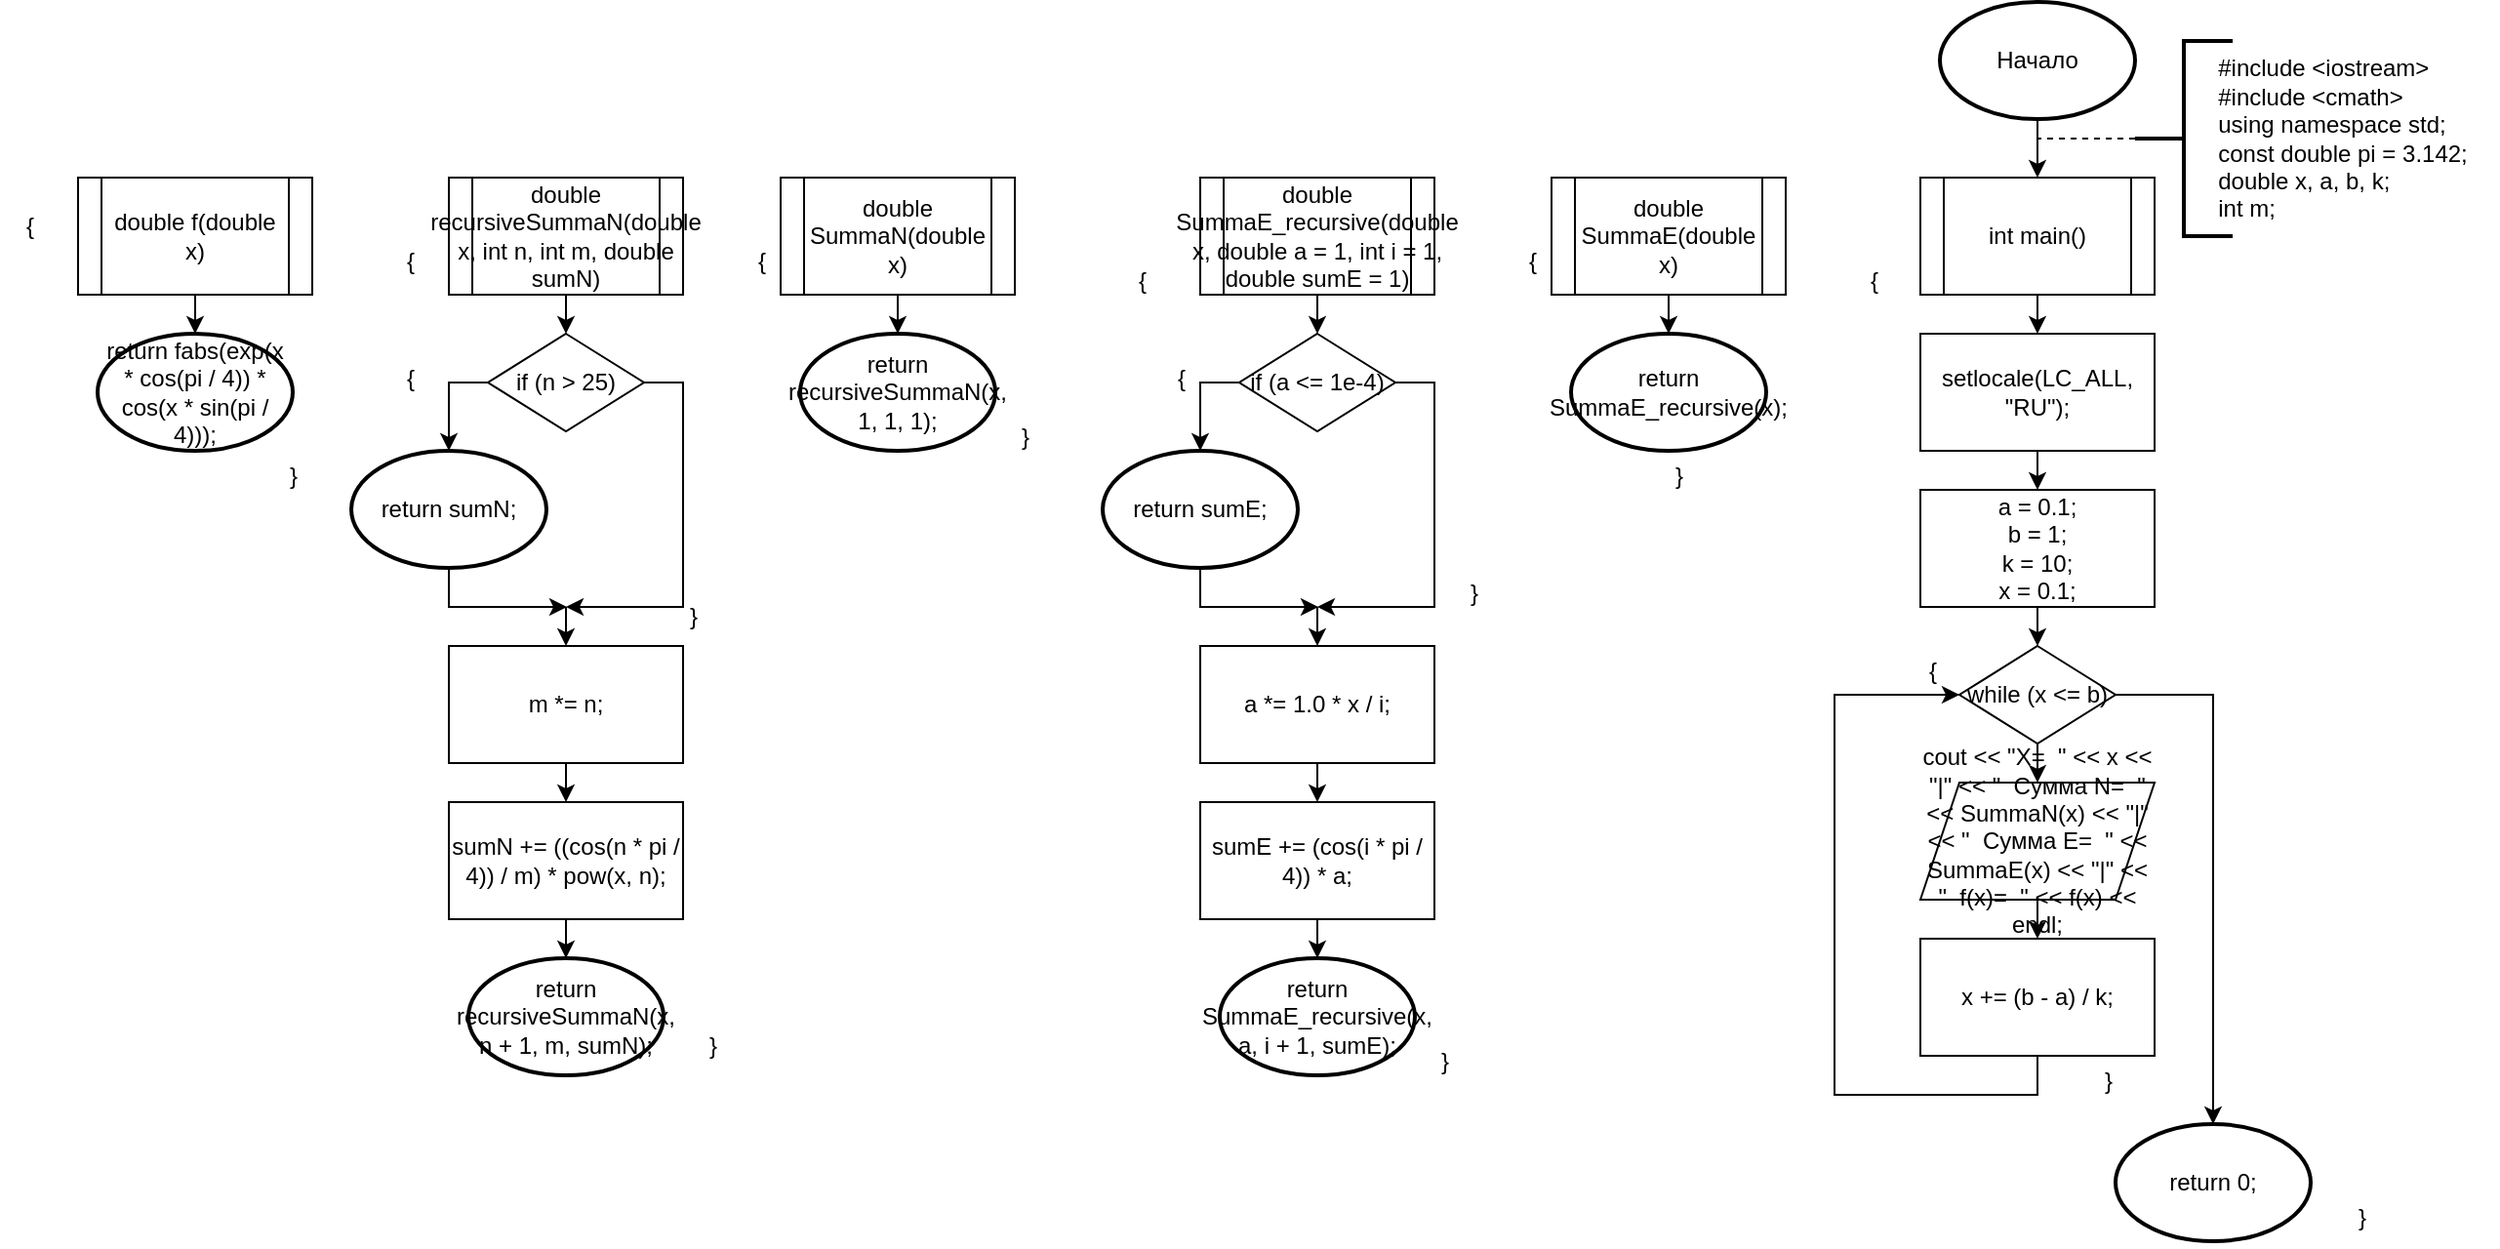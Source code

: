 <mxfile version="25.0.2">
  <diagram name="Страница — 1" id="UCXHp9YAcykKcjA87ikl">
    <mxGraphModel dx="2117" dy="717" grid="1" gridSize="10" guides="1" tooltips="1" connect="1" arrows="1" fold="1" page="1" pageScale="1" pageWidth="827" pageHeight="1169" math="0" shadow="0">
      <root>
        <mxCell id="0" />
        <mxCell id="1" parent="0" />
        <mxCell id="BsxrMvfNn_mnEMPm_ctR-7" style="edgeStyle=orthogonalEdgeStyle;rounded=0;orthogonalLoop=1;jettySize=auto;html=1;exitX=0.5;exitY=1;exitDx=0;exitDy=0;exitPerimeter=0;entryX=0.5;entryY=0;entryDx=0;entryDy=0;" edge="1" parent="1" source="BsxrMvfNn_mnEMPm_ctR-1" target="BsxrMvfNn_mnEMPm_ctR-6">
          <mxGeometry relative="1" as="geometry" />
        </mxCell>
        <mxCell id="BsxrMvfNn_mnEMPm_ctR-1" value="Начало" style="strokeWidth=2;html=1;shape=mxgraph.flowchart.start_1;whiteSpace=wrap;" vertex="1" parent="1">
          <mxGeometry x="364" y="10" width="100" height="60" as="geometry" />
        </mxCell>
        <mxCell id="BsxrMvfNn_mnEMPm_ctR-2" value="" style="strokeWidth=2;html=1;shape=mxgraph.flowchart.annotation_2;align=left;labelPosition=right;pointerEvents=1;" vertex="1" parent="1">
          <mxGeometry x="464" y="30" width="50" height="100" as="geometry" />
        </mxCell>
        <mxCell id="BsxrMvfNn_mnEMPm_ctR-4" value="&lt;div style=&quot;text-align: justify;&quot;&gt;#include &amp;lt;iostream&amp;gt;&lt;/div&gt;&lt;div style=&quot;text-align: justify;&quot;&gt;#include &amp;lt;cmath&amp;gt;&lt;/div&gt;&lt;div style=&quot;text-align: justify;&quot;&gt;using namespace std;&lt;/div&gt;&lt;div style=&quot;text-align: justify;&quot;&gt;const double pi = 3.142;&lt;/div&gt;&lt;div style=&quot;text-align: justify;&quot;&gt;&lt;div&gt;double x, a, b, k;&lt;/div&gt;&lt;div&gt;int m;&lt;/div&gt;&lt;/div&gt;" style="text;html=1;align=center;verticalAlign=middle;resizable=0;points=[];autosize=1;strokeColor=none;fillColor=none;" vertex="1" parent="1">
          <mxGeometry x="490" y="30" width="160" height="100" as="geometry" />
        </mxCell>
        <mxCell id="BsxrMvfNn_mnEMPm_ctR-5" value="" style="endArrow=none;dashed=1;html=1;rounded=0;entryX=0.5;entryY=1;entryDx=0;entryDy=0;entryPerimeter=0;exitX=0;exitY=0.5;exitDx=0;exitDy=0;exitPerimeter=0;" edge="1" parent="1" source="BsxrMvfNn_mnEMPm_ctR-2" target="BsxrMvfNn_mnEMPm_ctR-1">
          <mxGeometry width="50" height="50" relative="1" as="geometry">
            <mxPoint x="380" y="160" as="sourcePoint" />
            <mxPoint x="430" y="110" as="targetPoint" />
            <Array as="points">
              <mxPoint x="414" y="80" />
            </Array>
          </mxGeometry>
        </mxCell>
        <mxCell id="BsxrMvfNn_mnEMPm_ctR-12" style="edgeStyle=orthogonalEdgeStyle;rounded=0;orthogonalLoop=1;jettySize=auto;html=1;exitX=0.5;exitY=1;exitDx=0;exitDy=0;entryX=0.5;entryY=0;entryDx=0;entryDy=0;" edge="1" parent="1" source="BsxrMvfNn_mnEMPm_ctR-6" target="BsxrMvfNn_mnEMPm_ctR-8">
          <mxGeometry relative="1" as="geometry" />
        </mxCell>
        <mxCell id="BsxrMvfNn_mnEMPm_ctR-6" value="int main()" style="shape=process;whiteSpace=wrap;html=1;backgroundOutline=1;" vertex="1" parent="1">
          <mxGeometry x="354" y="100" width="120" height="60" as="geometry" />
        </mxCell>
        <mxCell id="BsxrMvfNn_mnEMPm_ctR-13" style="edgeStyle=orthogonalEdgeStyle;rounded=0;orthogonalLoop=1;jettySize=auto;html=1;exitX=0.5;exitY=1;exitDx=0;exitDy=0;entryX=0.5;entryY=0;entryDx=0;entryDy=0;" edge="1" parent="1" source="BsxrMvfNn_mnEMPm_ctR-8" target="BsxrMvfNn_mnEMPm_ctR-9">
          <mxGeometry relative="1" as="geometry" />
        </mxCell>
        <mxCell id="BsxrMvfNn_mnEMPm_ctR-8" value="setlocale(LC_ALL, &quot;RU&quot;);" style="rounded=0;whiteSpace=wrap;html=1;" vertex="1" parent="1">
          <mxGeometry x="354" y="180" width="120" height="60" as="geometry" />
        </mxCell>
        <mxCell id="BsxrMvfNn_mnEMPm_ctR-14" style="edgeStyle=orthogonalEdgeStyle;rounded=0;orthogonalLoop=1;jettySize=auto;html=1;exitX=0.5;exitY=1;exitDx=0;exitDy=0;entryX=0.5;entryY=0;entryDx=0;entryDy=0;" edge="1" parent="1" source="BsxrMvfNn_mnEMPm_ctR-9" target="BsxrMvfNn_mnEMPm_ctR-11">
          <mxGeometry relative="1" as="geometry" />
        </mxCell>
        <mxCell id="BsxrMvfNn_mnEMPm_ctR-9" value="&lt;div&gt;a = 0.1;&lt;/div&gt;&lt;div&gt;b = 1;&lt;/div&gt;&lt;div&gt;k = 10;&lt;/div&gt;&lt;div&gt;x = 0.1;&lt;/div&gt;" style="rounded=0;whiteSpace=wrap;html=1;" vertex="1" parent="1">
          <mxGeometry x="354" y="260" width="120" height="60" as="geometry" />
        </mxCell>
        <mxCell id="BsxrMvfNn_mnEMPm_ctR-18" style="edgeStyle=orthogonalEdgeStyle;rounded=0;orthogonalLoop=1;jettySize=auto;html=1;exitX=0.5;exitY=1;exitDx=0;exitDy=0;entryX=0.5;entryY=0;entryDx=0;entryDy=0;" edge="1" parent="1" source="BsxrMvfNn_mnEMPm_ctR-11" target="BsxrMvfNn_mnEMPm_ctR-15">
          <mxGeometry relative="1" as="geometry" />
        </mxCell>
        <mxCell id="BsxrMvfNn_mnEMPm_ctR-11" value="while (x &amp;lt;= b)" style="rhombus;whiteSpace=wrap;html=1;" vertex="1" parent="1">
          <mxGeometry x="374" y="340" width="80" height="50" as="geometry" />
        </mxCell>
        <mxCell id="BsxrMvfNn_mnEMPm_ctR-19" style="edgeStyle=orthogonalEdgeStyle;rounded=0;orthogonalLoop=1;jettySize=auto;html=1;exitX=0.5;exitY=1;exitDx=0;exitDy=0;entryX=0.5;entryY=0;entryDx=0;entryDy=0;" edge="1" parent="1" source="BsxrMvfNn_mnEMPm_ctR-15" target="BsxrMvfNn_mnEMPm_ctR-16">
          <mxGeometry relative="1" as="geometry" />
        </mxCell>
        <mxCell id="BsxrMvfNn_mnEMPm_ctR-15" value="cout &amp;lt;&amp;lt; &quot;X=&amp;nbsp; &quot; &amp;lt;&amp;lt; x &amp;lt;&amp;lt; &quot;|&quot; &amp;lt;&amp;lt; &quot;&amp;nbsp; Сумма N=&amp;nbsp; &quot; &amp;lt;&amp;lt; SummaN(x) &amp;lt;&amp;lt; &quot;|&quot; &amp;lt;&amp;lt; &quot;&amp;nbsp; Сумма E=&amp;nbsp; &quot; &amp;lt;&amp;lt; SummaE(x) &amp;lt;&amp;lt; &quot;|&quot; &amp;lt;&amp;lt; &quot;&amp;nbsp; f(x)=&amp;nbsp; &quot; &amp;lt;&amp;lt; f(x) &amp;lt;&amp;lt; endl;" style="shape=parallelogram;perimeter=parallelogramPerimeter;whiteSpace=wrap;html=1;fixedSize=1;" vertex="1" parent="1">
          <mxGeometry x="354" y="410" width="120" height="60" as="geometry" />
        </mxCell>
        <mxCell id="BsxrMvfNn_mnEMPm_ctR-17" style="edgeStyle=orthogonalEdgeStyle;rounded=0;orthogonalLoop=1;jettySize=auto;html=1;exitX=0.5;exitY=1;exitDx=0;exitDy=0;entryX=0;entryY=0.5;entryDx=0;entryDy=0;" edge="1" parent="1" source="BsxrMvfNn_mnEMPm_ctR-16" target="BsxrMvfNn_mnEMPm_ctR-11">
          <mxGeometry relative="1" as="geometry">
            <Array as="points">
              <mxPoint x="414" y="570" />
              <mxPoint x="310" y="570" />
              <mxPoint x="310" y="365" />
            </Array>
          </mxGeometry>
        </mxCell>
        <mxCell id="BsxrMvfNn_mnEMPm_ctR-16" value="x += (b - a) / k;" style="rounded=0;whiteSpace=wrap;html=1;" vertex="1" parent="1">
          <mxGeometry x="354" y="490" width="120" height="60" as="geometry" />
        </mxCell>
        <mxCell id="BsxrMvfNn_mnEMPm_ctR-20" value="return 0;" style="strokeWidth=2;html=1;shape=mxgraph.flowchart.start_1;whiteSpace=wrap;" vertex="1" parent="1">
          <mxGeometry x="454" y="585" width="100" height="60" as="geometry" />
        </mxCell>
        <mxCell id="BsxrMvfNn_mnEMPm_ctR-21" style="edgeStyle=orthogonalEdgeStyle;rounded=0;orthogonalLoop=1;jettySize=auto;html=1;exitX=1;exitY=0.5;exitDx=0;exitDy=0;entryX=0.5;entryY=0;entryDx=0;entryDy=0;entryPerimeter=0;" edge="1" parent="1" source="BsxrMvfNn_mnEMPm_ctR-11" target="BsxrMvfNn_mnEMPm_ctR-20">
          <mxGeometry relative="1" as="geometry" />
        </mxCell>
        <mxCell id="BsxrMvfNn_mnEMPm_ctR-23" value="double SummaE(double x)" style="shape=process;whiteSpace=wrap;html=1;backgroundOutline=1;" vertex="1" parent="1">
          <mxGeometry x="165" y="100" width="120" height="60" as="geometry" />
        </mxCell>
        <mxCell id="BsxrMvfNn_mnEMPm_ctR-26" value="return SummaE_recursive(x);" style="strokeWidth=2;html=1;shape=mxgraph.flowchart.start_1;whiteSpace=wrap;" vertex="1" parent="1">
          <mxGeometry x="175" y="180" width="100" height="60" as="geometry" />
        </mxCell>
        <mxCell id="BsxrMvfNn_mnEMPm_ctR-27" style="edgeStyle=orthogonalEdgeStyle;rounded=0;orthogonalLoop=1;jettySize=auto;html=1;exitX=0.5;exitY=1;exitDx=0;exitDy=0;entryX=0.5;entryY=0;entryDx=0;entryDy=0;entryPerimeter=0;" edge="1" parent="1" source="BsxrMvfNn_mnEMPm_ctR-23" target="BsxrMvfNn_mnEMPm_ctR-26">
          <mxGeometry relative="1" as="geometry" />
        </mxCell>
        <mxCell id="BsxrMvfNn_mnEMPm_ctR-34" style="edgeStyle=orthogonalEdgeStyle;rounded=0;orthogonalLoop=1;jettySize=auto;html=1;exitX=0.5;exitY=1;exitDx=0;exitDy=0;entryX=0.5;entryY=0;entryDx=0;entryDy=0;" edge="1" parent="1" source="BsxrMvfNn_mnEMPm_ctR-29" target="BsxrMvfNn_mnEMPm_ctR-33">
          <mxGeometry relative="1" as="geometry" />
        </mxCell>
        <mxCell id="BsxrMvfNn_mnEMPm_ctR-29" value="double SummaE_recursive(double x, double a = 1, int i = 1, double sumE = 1)" style="shape=process;whiteSpace=wrap;html=1;backgroundOutline=1;" vertex="1" parent="1">
          <mxGeometry x="-15" y="100" width="120" height="60" as="geometry" />
        </mxCell>
        <mxCell id="BsxrMvfNn_mnEMPm_ctR-38" style="edgeStyle=orthogonalEdgeStyle;rounded=0;orthogonalLoop=1;jettySize=auto;html=1;exitX=1;exitY=0.5;exitDx=0;exitDy=0;" edge="1" parent="1" source="BsxrMvfNn_mnEMPm_ctR-33">
          <mxGeometry relative="1" as="geometry">
            <mxPoint x="45" y="320" as="targetPoint" />
            <Array as="points">
              <mxPoint x="105" y="205" />
              <mxPoint x="105" y="320" />
            </Array>
          </mxGeometry>
        </mxCell>
        <mxCell id="BsxrMvfNn_mnEMPm_ctR-33" value="if (a &amp;lt;= 1e-4)" style="rhombus;whiteSpace=wrap;html=1;" vertex="1" parent="1">
          <mxGeometry x="5" y="180" width="80" height="50" as="geometry" />
        </mxCell>
        <mxCell id="BsxrMvfNn_mnEMPm_ctR-37" style="edgeStyle=orthogonalEdgeStyle;rounded=0;orthogonalLoop=1;jettySize=auto;html=1;exitX=0.5;exitY=1;exitDx=0;exitDy=0;exitPerimeter=0;" edge="1" parent="1" source="BsxrMvfNn_mnEMPm_ctR-35">
          <mxGeometry relative="1" as="geometry">
            <mxPoint x="45" y="320" as="targetPoint" />
          </mxGeometry>
        </mxCell>
        <mxCell id="BsxrMvfNn_mnEMPm_ctR-35" value="return sumE;" style="strokeWidth=2;html=1;shape=mxgraph.flowchart.start_1;whiteSpace=wrap;" vertex="1" parent="1">
          <mxGeometry x="-65" y="240" width="100" height="60" as="geometry" />
        </mxCell>
        <mxCell id="BsxrMvfNn_mnEMPm_ctR-36" style="edgeStyle=orthogonalEdgeStyle;rounded=0;orthogonalLoop=1;jettySize=auto;html=1;exitX=0;exitY=0.5;exitDx=0;exitDy=0;entryX=0.5;entryY=0;entryDx=0;entryDy=0;entryPerimeter=0;" edge="1" parent="1" source="BsxrMvfNn_mnEMPm_ctR-33" target="BsxrMvfNn_mnEMPm_ctR-35">
          <mxGeometry relative="1" as="geometry" />
        </mxCell>
        <mxCell id="BsxrMvfNn_mnEMPm_ctR-43" style="edgeStyle=orthogonalEdgeStyle;rounded=0;orthogonalLoop=1;jettySize=auto;html=1;exitX=0.5;exitY=1;exitDx=0;exitDy=0;entryX=0.5;entryY=0;entryDx=0;entryDy=0;" edge="1" parent="1" source="BsxrMvfNn_mnEMPm_ctR-39" target="BsxrMvfNn_mnEMPm_ctR-40">
          <mxGeometry relative="1" as="geometry" />
        </mxCell>
        <mxCell id="BsxrMvfNn_mnEMPm_ctR-39" value="a *= 1.0 * x / i;" style="rounded=0;whiteSpace=wrap;html=1;" vertex="1" parent="1">
          <mxGeometry x="-15" y="340" width="120" height="60" as="geometry" />
        </mxCell>
        <mxCell id="BsxrMvfNn_mnEMPm_ctR-40" value="sumE += (cos(i * pi / 4)) * a;" style="rounded=0;whiteSpace=wrap;html=1;" vertex="1" parent="1">
          <mxGeometry x="-15" y="420" width="120" height="60" as="geometry" />
        </mxCell>
        <mxCell id="BsxrMvfNn_mnEMPm_ctR-41" value="return SummaE_recursive(x, a, i + 1, sumE);" style="strokeWidth=2;html=1;shape=mxgraph.flowchart.start_1;whiteSpace=wrap;" vertex="1" parent="1">
          <mxGeometry x="-5" y="500" width="100" height="60" as="geometry" />
        </mxCell>
        <mxCell id="BsxrMvfNn_mnEMPm_ctR-42" value="" style="endArrow=classic;html=1;rounded=0;entryX=0.5;entryY=0;entryDx=0;entryDy=0;" edge="1" parent="1" target="BsxrMvfNn_mnEMPm_ctR-39">
          <mxGeometry width="50" height="50" relative="1" as="geometry">
            <mxPoint x="45" y="320" as="sourcePoint" />
            <mxPoint x="95" y="280" as="targetPoint" />
          </mxGeometry>
        </mxCell>
        <mxCell id="BsxrMvfNn_mnEMPm_ctR-44" style="edgeStyle=orthogonalEdgeStyle;rounded=0;orthogonalLoop=1;jettySize=auto;html=1;exitX=0.5;exitY=1;exitDx=0;exitDy=0;entryX=0.5;entryY=0;entryDx=0;entryDy=0;entryPerimeter=0;" edge="1" parent="1" source="BsxrMvfNn_mnEMPm_ctR-40" target="BsxrMvfNn_mnEMPm_ctR-41">
          <mxGeometry relative="1" as="geometry" />
        </mxCell>
        <mxCell id="BsxrMvfNn_mnEMPm_ctR-45" value="double SummaN(double x)" style="shape=process;whiteSpace=wrap;html=1;backgroundOutline=1;" vertex="1" parent="1">
          <mxGeometry x="-230" y="100" width="120" height="60" as="geometry" />
        </mxCell>
        <mxCell id="BsxrMvfNn_mnEMPm_ctR-46" value="return recursiveSummaN(x, 1, 1, 1);" style="strokeWidth=2;html=1;shape=mxgraph.flowchart.start_1;whiteSpace=wrap;" vertex="1" parent="1">
          <mxGeometry x="-220" y="180" width="100" height="60" as="geometry" />
        </mxCell>
        <mxCell id="BsxrMvfNn_mnEMPm_ctR-47" style="edgeStyle=orthogonalEdgeStyle;rounded=0;orthogonalLoop=1;jettySize=auto;html=1;exitX=0.5;exitY=1;exitDx=0;exitDy=0;entryX=0.5;entryY=0;entryDx=0;entryDy=0;entryPerimeter=0;" edge="1" parent="1" source="BsxrMvfNn_mnEMPm_ctR-45" target="BsxrMvfNn_mnEMPm_ctR-46">
          <mxGeometry relative="1" as="geometry" />
        </mxCell>
        <mxCell id="BsxrMvfNn_mnEMPm_ctR-48" style="edgeStyle=orthogonalEdgeStyle;rounded=0;orthogonalLoop=1;jettySize=auto;html=1;exitX=0.5;exitY=1;exitDx=0;exitDy=0;entryX=0.5;entryY=0;entryDx=0;entryDy=0;" edge="1" parent="1" source="BsxrMvfNn_mnEMPm_ctR-49" target="BsxrMvfNn_mnEMPm_ctR-51">
          <mxGeometry relative="1" as="geometry" />
        </mxCell>
        <mxCell id="BsxrMvfNn_mnEMPm_ctR-49" value="double recursiveSummaN(double x, int n, int m, double sumN)" style="shape=process;whiteSpace=wrap;html=1;backgroundOutline=1;" vertex="1" parent="1">
          <mxGeometry x="-400" y="100" width="120" height="60" as="geometry" />
        </mxCell>
        <mxCell id="BsxrMvfNn_mnEMPm_ctR-50" style="edgeStyle=orthogonalEdgeStyle;rounded=0;orthogonalLoop=1;jettySize=auto;html=1;exitX=1;exitY=0.5;exitDx=0;exitDy=0;" edge="1" parent="1" source="BsxrMvfNn_mnEMPm_ctR-51">
          <mxGeometry relative="1" as="geometry">
            <mxPoint x="-340" y="320" as="targetPoint" />
            <Array as="points">
              <mxPoint x="-280" y="205" />
              <mxPoint x="-280" y="320" />
            </Array>
          </mxGeometry>
        </mxCell>
        <mxCell id="BsxrMvfNn_mnEMPm_ctR-51" value="if (n &amp;gt; 25)" style="rhombus;whiteSpace=wrap;html=1;" vertex="1" parent="1">
          <mxGeometry x="-380" y="180" width="80" height="50" as="geometry" />
        </mxCell>
        <mxCell id="BsxrMvfNn_mnEMPm_ctR-52" style="edgeStyle=orthogonalEdgeStyle;rounded=0;orthogonalLoop=1;jettySize=auto;html=1;exitX=0.5;exitY=1;exitDx=0;exitDy=0;exitPerimeter=0;" edge="1" parent="1" source="BsxrMvfNn_mnEMPm_ctR-53">
          <mxGeometry relative="1" as="geometry">
            <mxPoint x="-340" y="320" as="targetPoint" />
          </mxGeometry>
        </mxCell>
        <mxCell id="BsxrMvfNn_mnEMPm_ctR-53" value="return sumN;" style="strokeWidth=2;html=1;shape=mxgraph.flowchart.start_1;whiteSpace=wrap;" vertex="1" parent="1">
          <mxGeometry x="-450" y="240" width="100" height="60" as="geometry" />
        </mxCell>
        <mxCell id="BsxrMvfNn_mnEMPm_ctR-54" style="edgeStyle=orthogonalEdgeStyle;rounded=0;orthogonalLoop=1;jettySize=auto;html=1;exitX=0;exitY=0.5;exitDx=0;exitDy=0;entryX=0.5;entryY=0;entryDx=0;entryDy=0;entryPerimeter=0;" edge="1" parent="1" source="BsxrMvfNn_mnEMPm_ctR-51" target="BsxrMvfNn_mnEMPm_ctR-53">
          <mxGeometry relative="1" as="geometry" />
        </mxCell>
        <mxCell id="BsxrMvfNn_mnEMPm_ctR-55" style="edgeStyle=orthogonalEdgeStyle;rounded=0;orthogonalLoop=1;jettySize=auto;html=1;exitX=0.5;exitY=1;exitDx=0;exitDy=0;entryX=0.5;entryY=0;entryDx=0;entryDy=0;" edge="1" parent="1" source="BsxrMvfNn_mnEMPm_ctR-56" target="BsxrMvfNn_mnEMPm_ctR-57">
          <mxGeometry relative="1" as="geometry" />
        </mxCell>
        <mxCell id="BsxrMvfNn_mnEMPm_ctR-56" value="m *= n;" style="rounded=0;whiteSpace=wrap;html=1;" vertex="1" parent="1">
          <mxGeometry x="-400" y="340" width="120" height="60" as="geometry" />
        </mxCell>
        <mxCell id="BsxrMvfNn_mnEMPm_ctR-57" value="sumN += ((cos(n * pi / 4)) / m) * pow(x, n);" style="rounded=0;whiteSpace=wrap;html=1;" vertex="1" parent="1">
          <mxGeometry x="-400" y="420" width="120" height="60" as="geometry" />
        </mxCell>
        <mxCell id="BsxrMvfNn_mnEMPm_ctR-58" value="return recursiveSummaN(x, n + 1, m, sumN);" style="strokeWidth=2;html=1;shape=mxgraph.flowchart.start_1;whiteSpace=wrap;" vertex="1" parent="1">
          <mxGeometry x="-390" y="500" width="100" height="60" as="geometry" />
        </mxCell>
        <mxCell id="BsxrMvfNn_mnEMPm_ctR-59" value="" style="endArrow=classic;html=1;rounded=0;entryX=0.5;entryY=0;entryDx=0;entryDy=0;" edge="1" parent="1" target="BsxrMvfNn_mnEMPm_ctR-56">
          <mxGeometry width="50" height="50" relative="1" as="geometry">
            <mxPoint x="-340" y="320" as="sourcePoint" />
            <mxPoint x="-290" y="280" as="targetPoint" />
          </mxGeometry>
        </mxCell>
        <mxCell id="BsxrMvfNn_mnEMPm_ctR-60" style="edgeStyle=orthogonalEdgeStyle;rounded=0;orthogonalLoop=1;jettySize=auto;html=1;exitX=0.5;exitY=1;exitDx=0;exitDy=0;entryX=0.5;entryY=0;entryDx=0;entryDy=0;entryPerimeter=0;" edge="1" parent="1" source="BsxrMvfNn_mnEMPm_ctR-57" target="BsxrMvfNn_mnEMPm_ctR-58">
          <mxGeometry relative="1" as="geometry" />
        </mxCell>
        <mxCell id="BsxrMvfNn_mnEMPm_ctR-61" value="double f(double x)" style="shape=process;whiteSpace=wrap;html=1;backgroundOutline=1;" vertex="1" parent="1">
          <mxGeometry x="-590" y="100" width="120" height="60" as="geometry" />
        </mxCell>
        <mxCell id="BsxrMvfNn_mnEMPm_ctR-62" value="return fabs(exp(x * cos(pi / 4)) * cos(x * sin(pi / 4)));" style="strokeWidth=2;html=1;shape=mxgraph.flowchart.start_1;whiteSpace=wrap;" vertex="1" parent="1">
          <mxGeometry x="-580" y="180" width="100" height="60" as="geometry" />
        </mxCell>
        <mxCell id="BsxrMvfNn_mnEMPm_ctR-63" style="edgeStyle=orthogonalEdgeStyle;rounded=0;orthogonalLoop=1;jettySize=auto;html=1;exitX=0.5;exitY=1;exitDx=0;exitDy=0;entryX=0.5;entryY=0;entryDx=0;entryDy=0;entryPerimeter=0;" edge="1" parent="1" source="BsxrMvfNn_mnEMPm_ctR-61" target="BsxrMvfNn_mnEMPm_ctR-62">
          <mxGeometry relative="1" as="geometry" />
        </mxCell>
        <mxCell id="BsxrMvfNn_mnEMPm_ctR-66" value="{" style="text;html=1;align=center;verticalAlign=middle;resizable=0;points=[];autosize=1;strokeColor=none;fillColor=none;" vertex="1" parent="1">
          <mxGeometry x="-630" y="110" width="30" height="30" as="geometry" />
        </mxCell>
        <mxCell id="BsxrMvfNn_mnEMPm_ctR-67" value="}" style="text;html=1;align=center;verticalAlign=middle;resizable=0;points=[];autosize=1;strokeColor=none;fillColor=none;" vertex="1" parent="1">
          <mxGeometry x="-495" y="238" width="30" height="30" as="geometry" />
        </mxCell>
        <mxCell id="BsxrMvfNn_mnEMPm_ctR-68" value="{" style="text;html=1;align=center;verticalAlign=middle;resizable=0;points=[];autosize=1;strokeColor=none;fillColor=none;" vertex="1" parent="1">
          <mxGeometry x="-435" y="128" width="30" height="30" as="geometry" />
        </mxCell>
        <mxCell id="BsxrMvfNn_mnEMPm_ctR-70" value="}" style="text;html=1;align=center;verticalAlign=middle;resizable=0;points=[];autosize=1;strokeColor=none;fillColor=none;" vertex="1" parent="1">
          <mxGeometry x="-280" y="530" width="30" height="30" as="geometry" />
        </mxCell>
        <mxCell id="BsxrMvfNn_mnEMPm_ctR-71" value="{" style="text;html=1;align=center;verticalAlign=middle;resizable=0;points=[];autosize=1;strokeColor=none;fillColor=none;" vertex="1" parent="1">
          <mxGeometry x="-435" y="188" width="30" height="30" as="geometry" />
        </mxCell>
        <mxCell id="BsxrMvfNn_mnEMPm_ctR-72" value="}" style="text;html=1;align=center;verticalAlign=middle;resizable=0;points=[];autosize=1;strokeColor=none;fillColor=none;" vertex="1" parent="1">
          <mxGeometry x="-290" y="310" width="30" height="30" as="geometry" />
        </mxCell>
        <mxCell id="BsxrMvfNn_mnEMPm_ctR-73" value="{" style="text;html=1;align=center;verticalAlign=middle;resizable=0;points=[];autosize=1;strokeColor=none;fillColor=none;" vertex="1" parent="1">
          <mxGeometry x="-255" y="128" width="30" height="30" as="geometry" />
        </mxCell>
        <mxCell id="BsxrMvfNn_mnEMPm_ctR-74" value="}" style="text;html=1;align=center;verticalAlign=middle;resizable=0;points=[];autosize=1;strokeColor=none;fillColor=none;" vertex="1" parent="1">
          <mxGeometry x="-120" y="218" width="30" height="30" as="geometry" />
        </mxCell>
        <mxCell id="BsxrMvfNn_mnEMPm_ctR-75" value="{" style="text;html=1;align=center;verticalAlign=middle;resizable=0;points=[];autosize=1;strokeColor=none;fillColor=none;" vertex="1" parent="1">
          <mxGeometry x="-60" y="138" width="30" height="30" as="geometry" />
        </mxCell>
        <mxCell id="BsxrMvfNn_mnEMPm_ctR-76" value="}" style="text;html=1;align=center;verticalAlign=middle;resizable=0;points=[];autosize=1;strokeColor=none;fillColor=none;" vertex="1" parent="1">
          <mxGeometry x="95" y="538" width="30" height="30" as="geometry" />
        </mxCell>
        <mxCell id="BsxrMvfNn_mnEMPm_ctR-77" value="{" style="text;html=1;align=center;verticalAlign=middle;resizable=0;points=[];autosize=1;strokeColor=none;fillColor=none;" vertex="1" parent="1">
          <mxGeometry x="-40" y="188" width="30" height="30" as="geometry" />
        </mxCell>
        <mxCell id="BsxrMvfNn_mnEMPm_ctR-78" value="}" style="text;html=1;align=center;verticalAlign=middle;resizable=0;points=[];autosize=1;strokeColor=none;fillColor=none;" vertex="1" parent="1">
          <mxGeometry x="110" y="298" width="30" height="30" as="geometry" />
        </mxCell>
        <mxCell id="BsxrMvfNn_mnEMPm_ctR-79" value="{" style="text;html=1;align=center;verticalAlign=middle;resizable=0;points=[];autosize=1;strokeColor=none;fillColor=none;" vertex="1" parent="1">
          <mxGeometry x="140" y="128" width="30" height="30" as="geometry" />
        </mxCell>
        <mxCell id="BsxrMvfNn_mnEMPm_ctR-81" value="}" style="text;html=1;align=center;verticalAlign=middle;resizable=0;points=[];autosize=1;strokeColor=none;fillColor=none;" vertex="1" parent="1">
          <mxGeometry x="215" y="238" width="30" height="30" as="geometry" />
        </mxCell>
        <mxCell id="BsxrMvfNn_mnEMPm_ctR-82" value="{" style="text;html=1;align=center;verticalAlign=middle;resizable=0;points=[];autosize=1;strokeColor=none;fillColor=none;" vertex="1" parent="1">
          <mxGeometry x="315" y="138" width="30" height="30" as="geometry" />
        </mxCell>
        <mxCell id="BsxrMvfNn_mnEMPm_ctR-83" value="}" style="text;html=1;align=center;verticalAlign=middle;resizable=0;points=[];autosize=1;strokeColor=none;fillColor=none;" vertex="1" parent="1">
          <mxGeometry x="565" y="618" width="30" height="30" as="geometry" />
        </mxCell>
        <mxCell id="BsxrMvfNn_mnEMPm_ctR-84" value="{" style="text;html=1;align=center;verticalAlign=middle;resizable=0;points=[];autosize=1;strokeColor=none;fillColor=none;" vertex="1" parent="1">
          <mxGeometry x="345" y="338" width="30" height="30" as="geometry" />
        </mxCell>
        <mxCell id="BsxrMvfNn_mnEMPm_ctR-85" value="}" style="text;html=1;align=center;verticalAlign=middle;resizable=0;points=[];autosize=1;strokeColor=none;fillColor=none;" vertex="1" parent="1">
          <mxGeometry x="435" y="548" width="30" height="30" as="geometry" />
        </mxCell>
      </root>
    </mxGraphModel>
  </diagram>
</mxfile>
